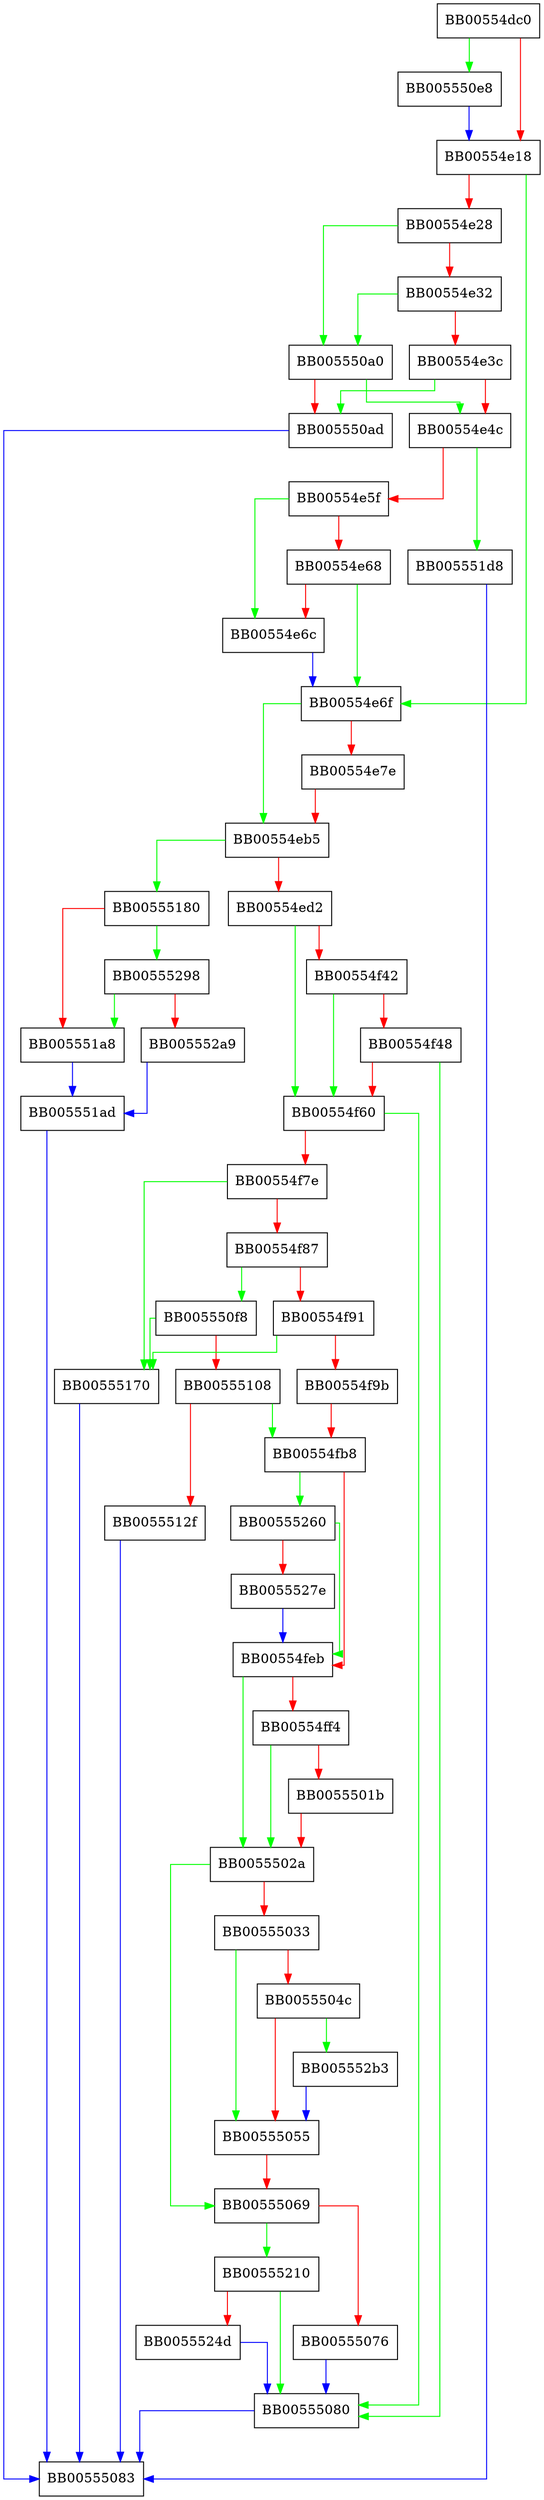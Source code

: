 digraph send_receive_check {
  node [shape="box"];
  graph [splines=ortho];
  BB00554dc0 -> BB005550e8 [color="green"];
  BB00554dc0 -> BB00554e18 [color="red"];
  BB00554e18 -> BB00554e6f [color="green"];
  BB00554e18 -> BB00554e28 [color="red"];
  BB00554e28 -> BB005550a0 [color="green"];
  BB00554e28 -> BB00554e32 [color="red"];
  BB00554e32 -> BB005550a0 [color="green"];
  BB00554e32 -> BB00554e3c [color="red"];
  BB00554e3c -> BB005550ad [color="green"];
  BB00554e3c -> BB00554e4c [color="red"];
  BB00554e4c -> BB005551d8 [color="green"];
  BB00554e4c -> BB00554e5f [color="red"];
  BB00554e5f -> BB00554e6c [color="green"];
  BB00554e5f -> BB00554e68 [color="red"];
  BB00554e68 -> BB00554e6f [color="green"];
  BB00554e68 -> BB00554e6c [color="red"];
  BB00554e6c -> BB00554e6f [color="blue"];
  BB00554e6f -> BB00554eb5 [color="green"];
  BB00554e6f -> BB00554e7e [color="red"];
  BB00554e7e -> BB00554eb5 [color="red"];
  BB00554eb5 -> BB00555180 [color="green"];
  BB00554eb5 -> BB00554ed2 [color="red"];
  BB00554ed2 -> BB00554f60 [color="green"];
  BB00554ed2 -> BB00554f42 [color="red"];
  BB00554f42 -> BB00554f60 [color="green"];
  BB00554f42 -> BB00554f48 [color="red"];
  BB00554f48 -> BB00555080 [color="green"];
  BB00554f48 -> BB00554f60 [color="red"];
  BB00554f60 -> BB00555080 [color="green"];
  BB00554f60 -> BB00554f7e [color="red"];
  BB00554f7e -> BB00555170 [color="green"];
  BB00554f7e -> BB00554f87 [color="red"];
  BB00554f87 -> BB005550f8 [color="green"];
  BB00554f87 -> BB00554f91 [color="red"];
  BB00554f91 -> BB00555170 [color="green"];
  BB00554f91 -> BB00554f9b [color="red"];
  BB00554f9b -> BB00554fb8 [color="red"];
  BB00554fb8 -> BB00555260 [color="green"];
  BB00554fb8 -> BB00554feb [color="red"];
  BB00554feb -> BB0055502a [color="green"];
  BB00554feb -> BB00554ff4 [color="red"];
  BB00554ff4 -> BB0055502a [color="green"];
  BB00554ff4 -> BB0055501b [color="red"];
  BB0055501b -> BB0055502a [color="red"];
  BB0055502a -> BB00555069 [color="green"];
  BB0055502a -> BB00555033 [color="red"];
  BB00555033 -> BB00555055 [color="green"];
  BB00555033 -> BB0055504c [color="red"];
  BB0055504c -> BB005552b3 [color="green"];
  BB0055504c -> BB00555055 [color="red"];
  BB00555055 -> BB00555069 [color="red"];
  BB00555069 -> BB00555210 [color="green"];
  BB00555069 -> BB00555076 [color="red"];
  BB00555076 -> BB00555080 [color="blue"];
  BB00555080 -> BB00555083 [color="blue"];
  BB005550a0 -> BB00554e4c [color="green"];
  BB005550a0 -> BB005550ad [color="red"];
  BB005550ad -> BB00555083 [color="blue"];
  BB005550e8 -> BB00554e18 [color="blue"];
  BB005550f8 -> BB00555170 [color="green"];
  BB005550f8 -> BB00555108 [color="red"];
  BB00555108 -> BB00554fb8 [color="green"];
  BB00555108 -> BB0055512f [color="red"];
  BB0055512f -> BB00555083 [color="blue"];
  BB00555170 -> BB00555083 [color="blue"];
  BB00555180 -> BB00555298 [color="green"];
  BB00555180 -> BB005551a8 [color="red"];
  BB005551a8 -> BB005551ad [color="blue"];
  BB005551ad -> BB00555083 [color="blue"];
  BB005551d8 -> BB00555083 [color="blue"];
  BB00555210 -> BB00555080 [color="green"];
  BB00555210 -> BB0055524d [color="red"];
  BB0055524d -> BB00555080 [color="blue"];
  BB00555260 -> BB00554feb [color="green"];
  BB00555260 -> BB0055527e [color="red"];
  BB0055527e -> BB00554feb [color="blue"];
  BB00555298 -> BB005551a8 [color="green"];
  BB00555298 -> BB005552a9 [color="red"];
  BB005552a9 -> BB005551ad [color="blue"];
  BB005552b3 -> BB00555055 [color="blue"];
}